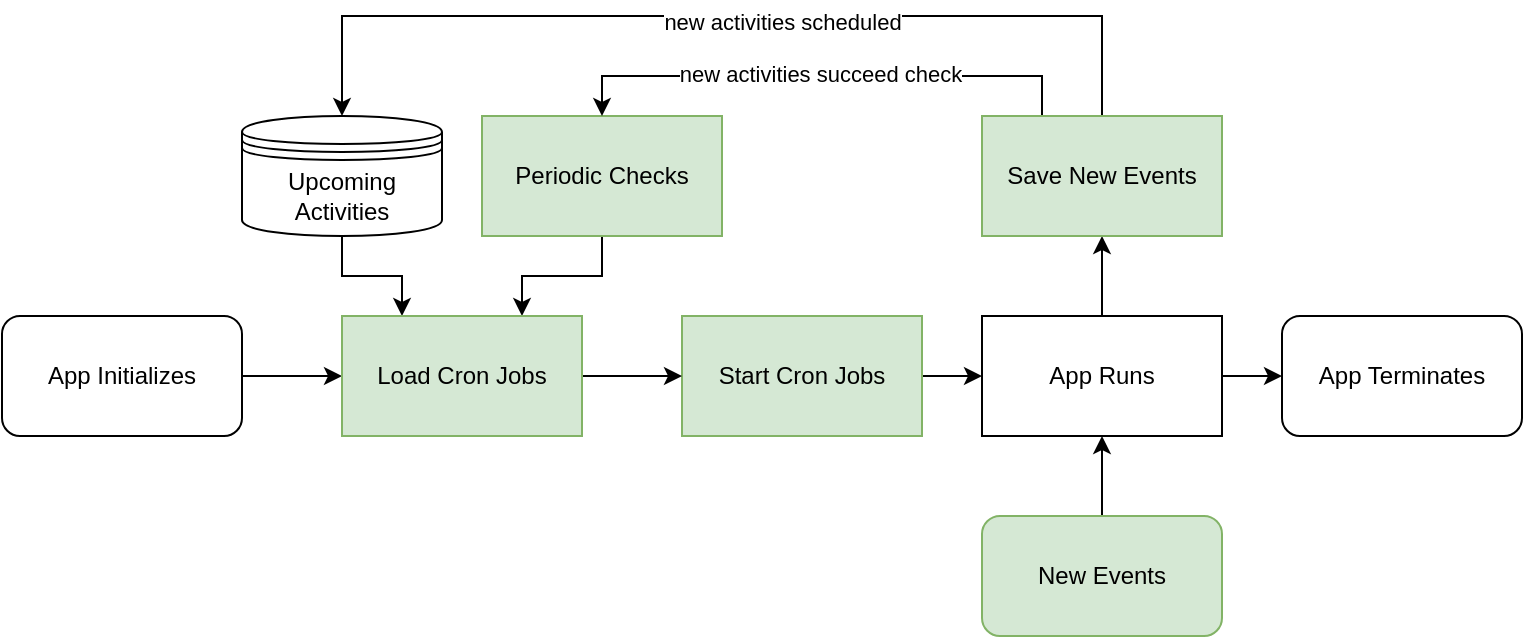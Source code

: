 <mxfile version="24.8.4">
  <diagram name="Page-1" id="sKxUVBKtmLyCFEgQFRDZ">
    <mxGraphModel dx="989" dy="626" grid="1" gridSize="10" guides="1" tooltips="1" connect="1" arrows="1" fold="1" page="1" pageScale="1" pageWidth="850" pageHeight="1100" math="0" shadow="0">
      <root>
        <mxCell id="0" />
        <mxCell id="1" parent="0" />
        <mxCell id="7ufP_1pFX3rXTHtE4leD-53" value="" style="edgeStyle=orthogonalEdgeStyle;rounded=0;orthogonalLoop=1;jettySize=auto;html=1;" parent="1" source="7ufP_1pFX3rXTHtE4leD-32" target="7ufP_1pFX3rXTHtE4leD-42" edge="1">
          <mxGeometry relative="1" as="geometry" />
        </mxCell>
        <mxCell id="7ufP_1pFX3rXTHtE4leD-32" value="App Initializes" style="rounded=1;whiteSpace=wrap;html=1;" parent="1" vertex="1">
          <mxGeometry x="40" y="190" width="120" height="60" as="geometry" />
        </mxCell>
        <mxCell id="7ufP_1pFX3rXTHtE4leD-55" value="" style="edgeStyle=orthogonalEdgeStyle;rounded=0;orthogonalLoop=1;jettySize=auto;html=1;" parent="1" source="7ufP_1pFX3rXTHtE4leD-33" target="7ufP_1pFX3rXTHtE4leD-43" edge="1">
          <mxGeometry relative="1" as="geometry" />
        </mxCell>
        <mxCell id="7ufP_1pFX3rXTHtE4leD-33" value="Start Cron Jobs" style="rounded=0;whiteSpace=wrap;html=1;fillColor=#d5e8d4;strokeColor=#82b366;" parent="1" vertex="1">
          <mxGeometry x="380" y="190" width="120" height="60" as="geometry" />
        </mxCell>
        <mxCell id="7ufP_1pFX3rXTHtE4leD-184" style="edgeStyle=orthogonalEdgeStyle;rounded=0;orthogonalLoop=1;jettySize=auto;html=1;entryX=0.25;entryY=0;entryDx=0;entryDy=0;" parent="1" source="7ufP_1pFX3rXTHtE4leD-35" target="7ufP_1pFX3rXTHtE4leD-42" edge="1">
          <mxGeometry relative="1" as="geometry" />
        </mxCell>
        <mxCell id="7ufP_1pFX3rXTHtE4leD-35" value="Upcoming Activities" style="shape=datastore;whiteSpace=wrap;html=1;" parent="1" vertex="1">
          <mxGeometry x="160" y="90" width="100" height="60" as="geometry" />
        </mxCell>
        <mxCell id="7ufP_1pFX3rXTHtE4leD-60" style="edgeStyle=orthogonalEdgeStyle;rounded=0;orthogonalLoop=1;jettySize=auto;html=1;entryX=0.5;entryY=1;entryDx=0;entryDy=0;" parent="1" source="7ufP_1pFX3rXTHtE4leD-36" target="7ufP_1pFX3rXTHtE4leD-43" edge="1">
          <mxGeometry relative="1" as="geometry" />
        </mxCell>
        <mxCell id="7ufP_1pFX3rXTHtE4leD-36" value="New Events" style="rounded=1;whiteSpace=wrap;html=1;fillColor=#d5e8d4;strokeColor=#82b366;" parent="1" vertex="1">
          <mxGeometry x="530" y="290" width="120" height="60" as="geometry" />
        </mxCell>
        <mxCell id="7ufP_1pFX3rXTHtE4leD-185" style="edgeStyle=orthogonalEdgeStyle;rounded=0;orthogonalLoop=1;jettySize=auto;html=1;entryX=0.75;entryY=0;entryDx=0;entryDy=0;" parent="1" source="7ufP_1pFX3rXTHtE4leD-37" target="7ufP_1pFX3rXTHtE4leD-42" edge="1">
          <mxGeometry relative="1" as="geometry" />
        </mxCell>
        <mxCell id="7ufP_1pFX3rXTHtE4leD-37" value="Periodic Checks" style="rounded=0;whiteSpace=wrap;html=1;fillColor=#d5e8d4;strokeColor=#82b366;" parent="1" vertex="1">
          <mxGeometry x="280" y="90" width="120" height="60" as="geometry" />
        </mxCell>
        <mxCell id="7ufP_1pFX3rXTHtE4leD-54" value="" style="edgeStyle=orthogonalEdgeStyle;rounded=0;orthogonalLoop=1;jettySize=auto;html=1;" parent="1" source="7ufP_1pFX3rXTHtE4leD-42" target="7ufP_1pFX3rXTHtE4leD-33" edge="1">
          <mxGeometry relative="1" as="geometry" />
        </mxCell>
        <mxCell id="7ufP_1pFX3rXTHtE4leD-42" value="Load Cron Jobs" style="rounded=0;whiteSpace=wrap;html=1;fillColor=#d5e8d4;strokeColor=#82b366;" parent="1" vertex="1">
          <mxGeometry x="210" y="190" width="120" height="60" as="geometry" />
        </mxCell>
        <mxCell id="7ufP_1pFX3rXTHtE4leD-181" value="" style="edgeStyle=orthogonalEdgeStyle;rounded=0;orthogonalLoop=1;jettySize=auto;html=1;" parent="1" source="7ufP_1pFX3rXTHtE4leD-43" target="7ufP_1pFX3rXTHtE4leD-62" edge="1">
          <mxGeometry relative="1" as="geometry" />
        </mxCell>
        <mxCell id="7ufP_1pFX3rXTHtE4leD-188" style="edgeStyle=orthogonalEdgeStyle;rounded=0;orthogonalLoop=1;jettySize=auto;html=1;entryX=0.5;entryY=1;entryDx=0;entryDy=0;" parent="1" source="7ufP_1pFX3rXTHtE4leD-43" target="7ufP_1pFX3rXTHtE4leD-180" edge="1">
          <mxGeometry relative="1" as="geometry" />
        </mxCell>
        <mxCell id="7ufP_1pFX3rXTHtE4leD-43" value="App Runs" style="rounded=0;whiteSpace=wrap;html=1;" parent="1" vertex="1">
          <mxGeometry x="530" y="190" width="120" height="60" as="geometry" />
        </mxCell>
        <mxCell id="7ufP_1pFX3rXTHtE4leD-62" value="App Terminates" style="rounded=1;whiteSpace=wrap;html=1;" parent="1" vertex="1">
          <mxGeometry x="680" y="190" width="120" height="60" as="geometry" />
        </mxCell>
        <mxCell id="7ufP_1pFX3rXTHtE4leD-190" style="edgeStyle=orthogonalEdgeStyle;rounded=0;orthogonalLoop=1;jettySize=auto;html=1;entryX=0.5;entryY=0;entryDx=0;entryDy=0;exitX=0.5;exitY=0;exitDx=0;exitDy=0;" parent="1" source="7ufP_1pFX3rXTHtE4leD-180" target="7ufP_1pFX3rXTHtE4leD-35" edge="1">
          <mxGeometry relative="1" as="geometry">
            <Array as="points">
              <mxPoint x="590" y="40" />
              <mxPoint x="210" y="40" />
            </Array>
          </mxGeometry>
        </mxCell>
        <mxCell id="TPDw_VaD2NPEijH0ISjW-3" value="new activities scheduled" style="edgeLabel;html=1;align=center;verticalAlign=middle;resizable=0;points=[];" vertex="1" connectable="0" parent="7ufP_1pFX3rXTHtE4leD-190">
          <mxGeometry x="-0.126" y="3" relative="1" as="geometry">
            <mxPoint as="offset" />
          </mxGeometry>
        </mxCell>
        <mxCell id="TPDw_VaD2NPEijH0ISjW-1" style="edgeStyle=orthogonalEdgeStyle;rounded=0;orthogonalLoop=1;jettySize=auto;html=1;exitX=0.25;exitY=0;exitDx=0;exitDy=0;entryX=0.5;entryY=0;entryDx=0;entryDy=0;" edge="1" parent="1" source="7ufP_1pFX3rXTHtE4leD-180" target="7ufP_1pFX3rXTHtE4leD-37">
          <mxGeometry relative="1" as="geometry" />
        </mxCell>
        <mxCell id="TPDw_VaD2NPEijH0ISjW-4" value="new activities succeed check" style="edgeLabel;html=1;align=center;verticalAlign=middle;resizable=0;points=[];" vertex="1" connectable="0" parent="TPDw_VaD2NPEijH0ISjW-1">
          <mxGeometry x="0.013" y="-1" relative="1" as="geometry">
            <mxPoint as="offset" />
          </mxGeometry>
        </mxCell>
        <mxCell id="7ufP_1pFX3rXTHtE4leD-180" value="Save New Events" style="rounded=0;whiteSpace=wrap;html=1;fillColor=#d5e8d4;strokeColor=#82b366;" parent="1" vertex="1">
          <mxGeometry x="530" y="90" width="120" height="60" as="geometry" />
        </mxCell>
      </root>
    </mxGraphModel>
  </diagram>
</mxfile>
